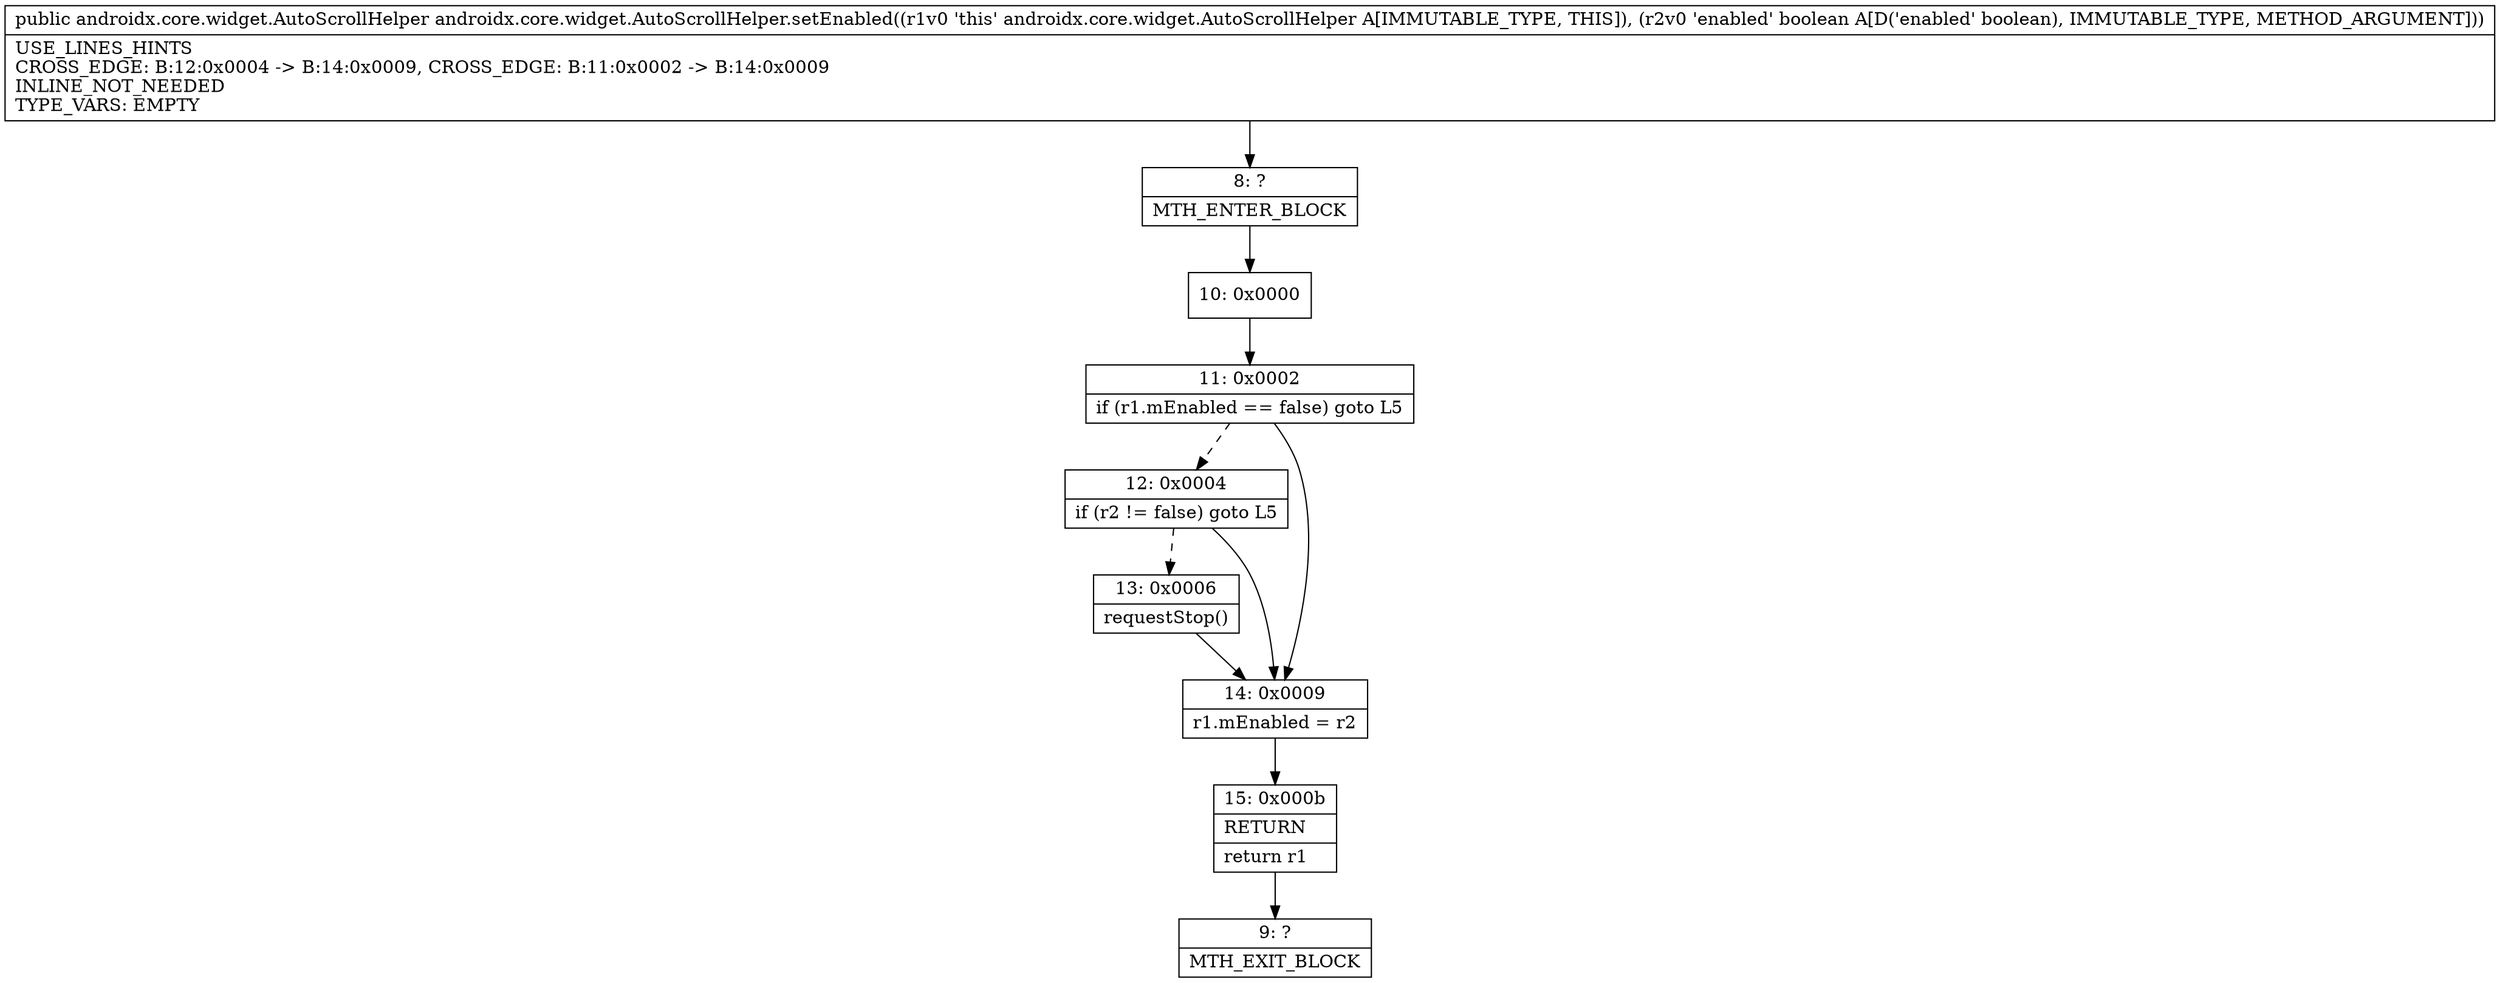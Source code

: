 digraph "CFG forandroidx.core.widget.AutoScrollHelper.setEnabled(Z)Landroidx\/core\/widget\/AutoScrollHelper;" {
Node_8 [shape=record,label="{8\:\ ?|MTH_ENTER_BLOCK\l}"];
Node_10 [shape=record,label="{10\:\ 0x0000}"];
Node_11 [shape=record,label="{11\:\ 0x0002|if (r1.mEnabled == false) goto L5\l}"];
Node_12 [shape=record,label="{12\:\ 0x0004|if (r2 != false) goto L5\l}"];
Node_13 [shape=record,label="{13\:\ 0x0006|requestStop()\l}"];
Node_14 [shape=record,label="{14\:\ 0x0009|r1.mEnabled = r2\l}"];
Node_15 [shape=record,label="{15\:\ 0x000b|RETURN\l|return r1\l}"];
Node_9 [shape=record,label="{9\:\ ?|MTH_EXIT_BLOCK\l}"];
MethodNode[shape=record,label="{public androidx.core.widget.AutoScrollHelper androidx.core.widget.AutoScrollHelper.setEnabled((r1v0 'this' androidx.core.widget.AutoScrollHelper A[IMMUTABLE_TYPE, THIS]), (r2v0 'enabled' boolean A[D('enabled' boolean), IMMUTABLE_TYPE, METHOD_ARGUMENT]))  | USE_LINES_HINTS\lCROSS_EDGE: B:12:0x0004 \-\> B:14:0x0009, CROSS_EDGE: B:11:0x0002 \-\> B:14:0x0009\lINLINE_NOT_NEEDED\lTYPE_VARS: EMPTY\l}"];
MethodNode -> Node_8;Node_8 -> Node_10;
Node_10 -> Node_11;
Node_11 -> Node_12[style=dashed];
Node_11 -> Node_14;
Node_12 -> Node_13[style=dashed];
Node_12 -> Node_14;
Node_13 -> Node_14;
Node_14 -> Node_15;
Node_15 -> Node_9;
}

